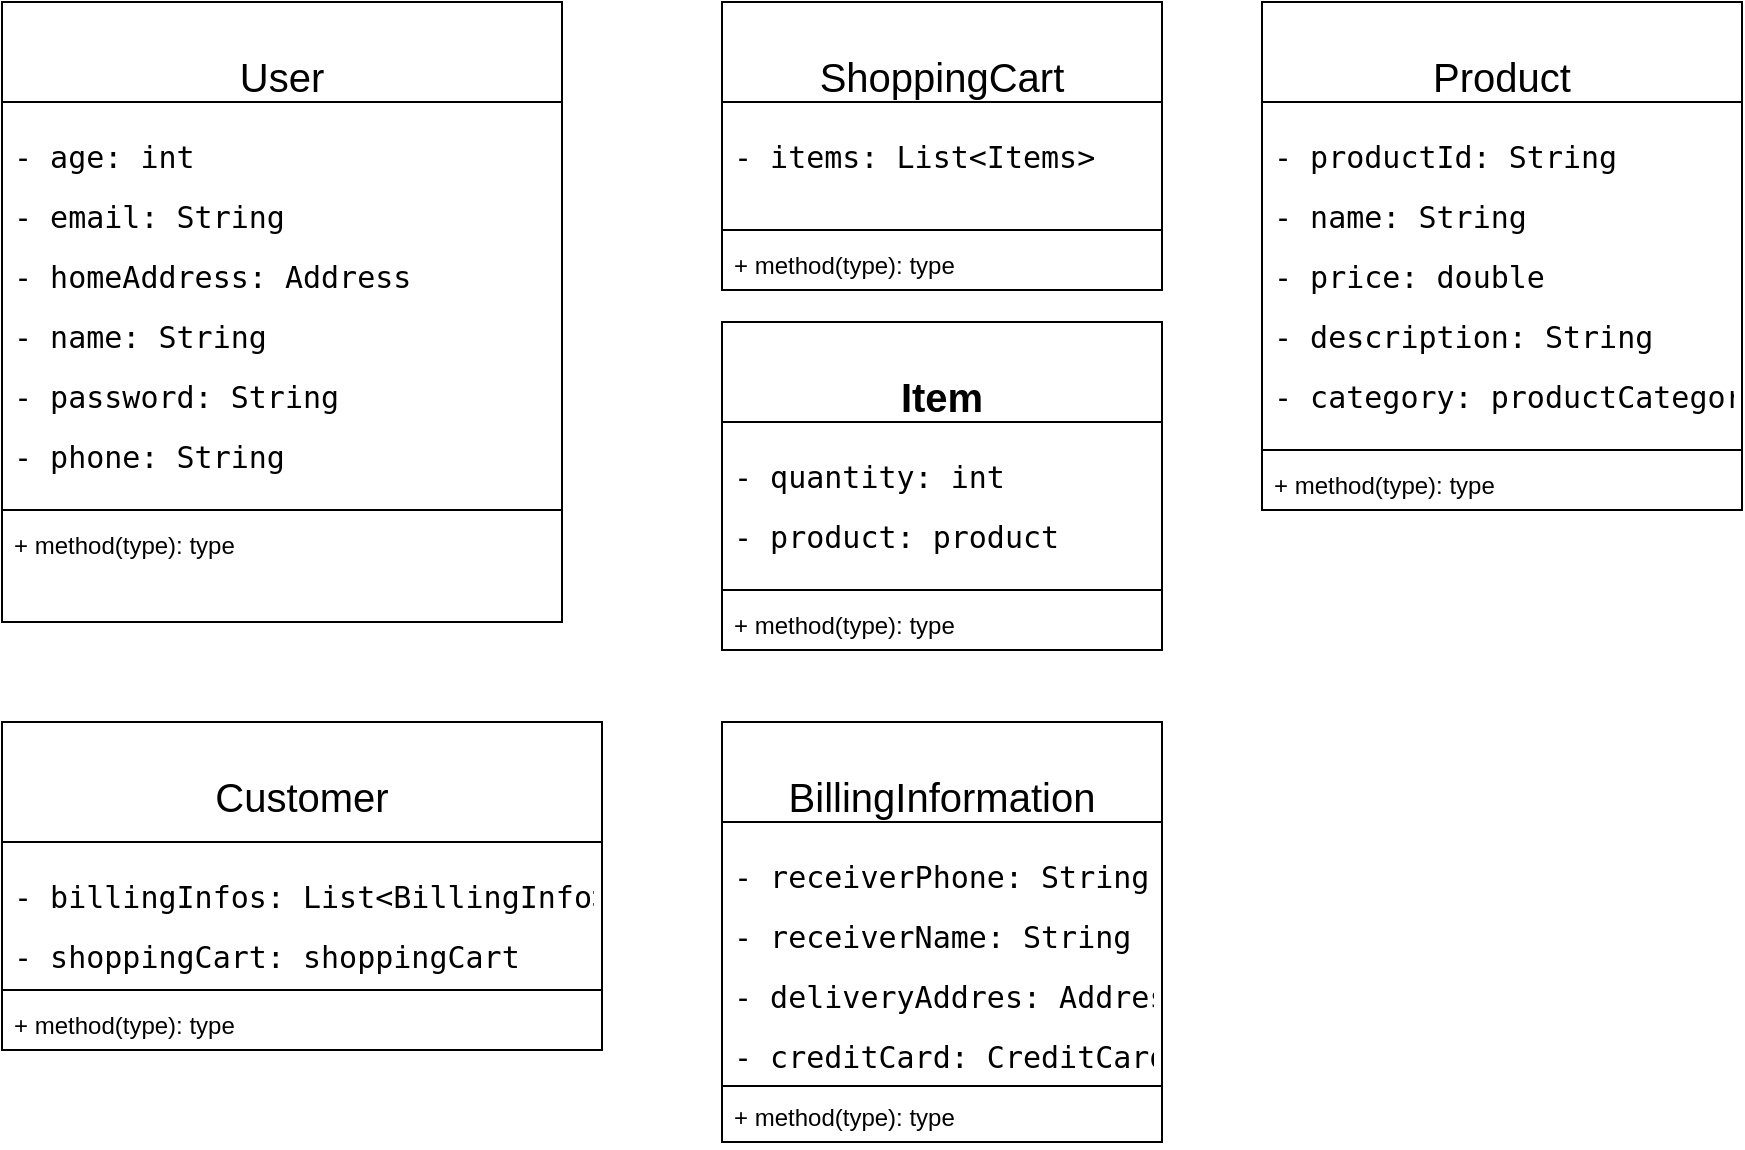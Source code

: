 <mxfile version="26.0.11">
  <diagram name="Page-1" id="6hFDWEEXpBFmwwk2ewpd">
    <mxGraphModel dx="1563" dy="795" grid="1" gridSize="10" guides="1" tooltips="1" connect="1" arrows="1" fold="1" page="1" pageScale="1" pageWidth="850" pageHeight="1400" math="0" shadow="0">
      <root>
        <mxCell id="0" />
        <mxCell id="1" parent="0" />
        <mxCell id="PNczxdBelY0AtW4341aL-6" value="&lt;h1&gt;&lt;font style=&quot;font-weight: normal; font-size: 20px;&quot;&gt;User&lt;/font&gt;&lt;/h1&gt;" style="swimlane;fontStyle=1;align=center;verticalAlign=top;childLayout=stackLayout;horizontal=1;startSize=50;horizontalStack=0;resizeParent=1;resizeParentMax=0;resizeLast=0;collapsible=1;marginBottom=0;whiteSpace=wrap;html=1;" vertex="1" parent="1">
          <mxGeometry x="30" y="40" width="280" height="310" as="geometry" />
        </mxCell>
        <mxCell id="PNczxdBelY0AtW4341aL-7" value="&lt;pre&gt;&lt;font style=&quot;font-size: 15px;&quot;&gt;- age: int&lt;/font&gt;&lt;/pre&gt;&lt;pre&gt;&lt;font style=&quot;font-size: 15px;&quot;&gt;- email: String&lt;/font&gt;&lt;/pre&gt;&lt;pre&gt;&lt;font style=&quot;font-size: 15px;&quot;&gt;- homeAddress: Address&lt;/font&gt;&lt;/pre&gt;&lt;pre&gt;&lt;font style=&quot;font-size: 15px;&quot;&gt;- name: String&lt;/font&gt;&lt;/pre&gt;&lt;pre&gt;&lt;font style=&quot;font-size: 15px;&quot;&gt;- password: String&lt;/font&gt;&lt;/pre&gt;&lt;pre&gt;&lt;font style=&quot;font-size: 15px;&quot;&gt;- phone: String&lt;/font&gt;&lt;/pre&gt;" style="text;strokeColor=none;fillColor=none;align=left;verticalAlign=top;spacingLeft=4;spacingRight=4;overflow=hidden;rotatable=0;points=[[0,0.5],[1,0.5]];portConstraint=eastwest;whiteSpace=wrap;html=1;" vertex="1" parent="PNczxdBelY0AtW4341aL-6">
          <mxGeometry y="50" width="280" height="200" as="geometry" />
        </mxCell>
        <mxCell id="PNczxdBelY0AtW4341aL-8" value="" style="line;strokeWidth=1;fillColor=none;align=left;verticalAlign=middle;spacingTop=-1;spacingLeft=3;spacingRight=3;rotatable=0;labelPosition=right;points=[];portConstraint=eastwest;strokeColor=inherit;" vertex="1" parent="PNczxdBelY0AtW4341aL-6">
          <mxGeometry y="250" width="280" height="8" as="geometry" />
        </mxCell>
        <mxCell id="PNczxdBelY0AtW4341aL-9" value="+ method(type): type" style="text;strokeColor=none;fillColor=none;align=left;verticalAlign=top;spacingLeft=4;spacingRight=4;overflow=hidden;rotatable=0;points=[[0,0.5],[1,0.5]];portConstraint=eastwest;whiteSpace=wrap;html=1;" vertex="1" parent="PNczxdBelY0AtW4341aL-6">
          <mxGeometry y="258" width="280" height="52" as="geometry" />
        </mxCell>
        <mxCell id="PNczxdBelY0AtW4341aL-12" value="&lt;h1&gt;&lt;span style=&quot;font-weight: normal;&quot;&gt;&lt;font style=&quot;font-size: 20px;&quot;&gt;ShoppingCart&lt;/font&gt;&lt;/span&gt;&lt;/h1&gt;" style="swimlane;fontStyle=1;align=center;verticalAlign=top;childLayout=stackLayout;horizontal=1;startSize=50;horizontalStack=0;resizeParent=1;resizeParentMax=0;resizeLast=0;collapsible=1;marginBottom=0;whiteSpace=wrap;html=1;" vertex="1" parent="1">
          <mxGeometry x="390" y="40" width="220" height="144" as="geometry" />
        </mxCell>
        <mxCell id="PNczxdBelY0AtW4341aL-13" value="&lt;pre&gt;&lt;font style=&quot;font-size: 15px;&quot;&gt;- items: List&amp;lt;Items&amp;gt;&lt;/font&gt;&lt;/pre&gt;" style="text;strokeColor=none;fillColor=none;align=left;verticalAlign=top;spacingLeft=4;spacingRight=4;overflow=hidden;rotatable=0;points=[[0,0.5],[1,0.5]];portConstraint=eastwest;whiteSpace=wrap;html=1;" vertex="1" parent="PNczxdBelY0AtW4341aL-12">
          <mxGeometry y="50" width="220" height="60" as="geometry" />
        </mxCell>
        <mxCell id="PNczxdBelY0AtW4341aL-14" value="" style="line;strokeWidth=1;fillColor=none;align=left;verticalAlign=middle;spacingTop=-1;spacingLeft=3;spacingRight=3;rotatable=0;labelPosition=right;points=[];portConstraint=eastwest;strokeColor=inherit;" vertex="1" parent="PNczxdBelY0AtW4341aL-12">
          <mxGeometry y="110" width="220" height="8" as="geometry" />
        </mxCell>
        <mxCell id="PNczxdBelY0AtW4341aL-15" value="+ method(type): type" style="text;strokeColor=none;fillColor=none;align=left;verticalAlign=top;spacingLeft=4;spacingRight=4;overflow=hidden;rotatable=0;points=[[0,0.5],[1,0.5]];portConstraint=eastwest;whiteSpace=wrap;html=1;" vertex="1" parent="PNczxdBelY0AtW4341aL-12">
          <mxGeometry y="118" width="220" height="26" as="geometry" />
        </mxCell>
        <mxCell id="PNczxdBelY0AtW4341aL-21" value="&lt;h1&gt;&lt;font style=&quot;font-size: 20px;&quot;&gt;Item&lt;/font&gt;&lt;/h1&gt;" style="swimlane;fontStyle=1;align=center;verticalAlign=top;childLayout=stackLayout;horizontal=1;startSize=50;horizontalStack=0;resizeParent=1;resizeParentMax=0;resizeLast=0;collapsible=1;marginBottom=0;whiteSpace=wrap;html=1;" vertex="1" parent="1">
          <mxGeometry x="390" y="200" width="220" height="164" as="geometry" />
        </mxCell>
        <mxCell id="PNczxdBelY0AtW4341aL-22" value="&lt;pre&gt;&lt;font style=&quot;font-size: 15px;&quot;&gt;- quantity: int&lt;/font&gt;&lt;/pre&gt;&lt;pre&gt;&lt;font style=&quot;font-size: 15px;&quot;&gt;- product: product&lt;/font&gt;&lt;/pre&gt;" style="text;strokeColor=none;fillColor=none;align=left;verticalAlign=top;spacingLeft=4;spacingRight=4;overflow=hidden;rotatable=0;points=[[0,0.5],[1,0.5]];portConstraint=eastwest;whiteSpace=wrap;html=1;" vertex="1" parent="PNczxdBelY0AtW4341aL-21">
          <mxGeometry y="50" width="220" height="80" as="geometry" />
        </mxCell>
        <mxCell id="PNczxdBelY0AtW4341aL-23" value="" style="line;strokeWidth=1;fillColor=none;align=left;verticalAlign=middle;spacingTop=-1;spacingLeft=3;spacingRight=3;rotatable=0;labelPosition=right;points=[];portConstraint=eastwest;strokeColor=inherit;" vertex="1" parent="PNczxdBelY0AtW4341aL-21">
          <mxGeometry y="130" width="220" height="8" as="geometry" />
        </mxCell>
        <mxCell id="PNczxdBelY0AtW4341aL-24" value="+ method(type): type" style="text;strokeColor=none;fillColor=none;align=left;verticalAlign=top;spacingLeft=4;spacingRight=4;overflow=hidden;rotatable=0;points=[[0,0.5],[1,0.5]];portConstraint=eastwest;whiteSpace=wrap;html=1;" vertex="1" parent="PNczxdBelY0AtW4341aL-21">
          <mxGeometry y="138" width="220" height="26" as="geometry" />
        </mxCell>
        <mxCell id="PNczxdBelY0AtW4341aL-25" value="&lt;h1&gt;&lt;span style=&quot;font-weight: normal;&quot;&gt;&lt;font style=&quot;font-size: 20px;&quot;&gt;Product&lt;/font&gt;&lt;/span&gt;&lt;/h1&gt;" style="swimlane;fontStyle=1;align=center;verticalAlign=top;childLayout=stackLayout;horizontal=1;startSize=50;horizontalStack=0;resizeParent=1;resizeParentMax=0;resizeLast=0;collapsible=1;marginBottom=0;whiteSpace=wrap;html=1;" vertex="1" parent="1">
          <mxGeometry x="660" y="40" width="240" height="254" as="geometry" />
        </mxCell>
        <mxCell id="PNczxdBelY0AtW4341aL-26" value="&lt;pre&gt;&lt;font style=&quot;font-size: 15px;&quot;&gt;- productId: String&lt;/font&gt;&lt;/pre&gt;&lt;pre&gt;&lt;font style=&quot;font-size: 15px;&quot;&gt;- name: String&lt;/font&gt;&lt;/pre&gt;&lt;pre&gt;&lt;font style=&quot;font-size: 15px;&quot;&gt;- price: double&lt;/font&gt;&lt;/pre&gt;&lt;pre&gt;&lt;font style=&quot;font-size: 15px;&quot;&gt;- description: String&lt;/font&gt;&lt;/pre&gt;&lt;pre&gt;&lt;font style=&quot;font-size: 15px;&quot;&gt;- category: productCategory&lt;/font&gt;&lt;/pre&gt;" style="text;strokeColor=none;fillColor=none;align=left;verticalAlign=top;spacingLeft=4;spacingRight=4;overflow=hidden;rotatable=0;points=[[0,0.5],[1,0.5]];portConstraint=eastwest;whiteSpace=wrap;html=1;" vertex="1" parent="PNczxdBelY0AtW4341aL-25">
          <mxGeometry y="50" width="240" height="170" as="geometry" />
        </mxCell>
        <mxCell id="PNczxdBelY0AtW4341aL-27" value="" style="line;strokeWidth=1;fillColor=none;align=left;verticalAlign=middle;spacingTop=-1;spacingLeft=3;spacingRight=3;rotatable=0;labelPosition=right;points=[];portConstraint=eastwest;strokeColor=inherit;" vertex="1" parent="PNczxdBelY0AtW4341aL-25">
          <mxGeometry y="220" width="240" height="8" as="geometry" />
        </mxCell>
        <mxCell id="PNczxdBelY0AtW4341aL-28" value="+ method(type): type" style="text;strokeColor=none;fillColor=none;align=left;verticalAlign=top;spacingLeft=4;spacingRight=4;overflow=hidden;rotatable=0;points=[[0,0.5],[1,0.5]];portConstraint=eastwest;whiteSpace=wrap;html=1;" vertex="1" parent="PNczxdBelY0AtW4341aL-25">
          <mxGeometry y="228" width="240" height="26" as="geometry" />
        </mxCell>
        <mxCell id="PNczxdBelY0AtW4341aL-30" value="&lt;h1&gt;&lt;span style=&quot;font-weight: normal;&quot;&gt;&lt;font style=&quot;font-size: 20px;&quot;&gt;Customer&lt;/font&gt;&lt;/span&gt;&lt;/h1&gt;" style="swimlane;fontStyle=1;align=center;verticalAlign=top;childLayout=stackLayout;horizontal=1;startSize=60;horizontalStack=0;resizeParent=1;resizeParentMax=0;resizeLast=0;collapsible=1;marginBottom=0;whiteSpace=wrap;html=1;" vertex="1" parent="1">
          <mxGeometry x="30" y="400" width="300" height="164" as="geometry" />
        </mxCell>
        <mxCell id="PNczxdBelY0AtW4341aL-31" value="&lt;pre&gt;&lt;font style=&quot;font-size: 15px;&quot;&gt;- billingInfos: List&amp;lt;BillingInfo&amp;gt;&lt;/font&gt;&lt;/pre&gt;&lt;pre&gt;&lt;font style=&quot;font-size: 15px;&quot;&gt;- shoppingCart: shoppingCart&lt;/font&gt;&lt;/pre&gt;" style="text;strokeColor=none;fillColor=none;align=left;verticalAlign=top;spacingLeft=4;spacingRight=4;overflow=hidden;rotatable=0;points=[[0,0.5],[1,0.5]];portConstraint=eastwest;whiteSpace=wrap;html=1;" vertex="1" parent="PNczxdBelY0AtW4341aL-30">
          <mxGeometry y="60" width="300" height="70" as="geometry" />
        </mxCell>
        <mxCell id="PNczxdBelY0AtW4341aL-32" value="" style="line;strokeWidth=1;fillColor=none;align=left;verticalAlign=middle;spacingTop=-1;spacingLeft=3;spacingRight=3;rotatable=0;labelPosition=right;points=[];portConstraint=eastwest;strokeColor=inherit;" vertex="1" parent="PNczxdBelY0AtW4341aL-30">
          <mxGeometry y="130" width="300" height="8" as="geometry" />
        </mxCell>
        <mxCell id="PNczxdBelY0AtW4341aL-33" value="+ method(type): type" style="text;strokeColor=none;fillColor=none;align=left;verticalAlign=top;spacingLeft=4;spacingRight=4;overflow=hidden;rotatable=0;points=[[0,0.5],[1,0.5]];portConstraint=eastwest;whiteSpace=wrap;html=1;" vertex="1" parent="PNczxdBelY0AtW4341aL-30">
          <mxGeometry y="138" width="300" height="26" as="geometry" />
        </mxCell>
        <mxCell id="PNczxdBelY0AtW4341aL-34" value="&lt;h1&gt;&lt;span style=&quot;font-weight: normal;&quot;&gt;&lt;font style=&quot;font-size: 20px;&quot;&gt;BillingInformation&lt;/font&gt;&lt;/span&gt;&lt;/h1&gt;" style="swimlane;fontStyle=1;align=center;verticalAlign=top;childLayout=stackLayout;horizontal=1;startSize=50;horizontalStack=0;resizeParent=1;resizeParentMax=0;resizeLast=0;collapsible=1;marginBottom=0;whiteSpace=wrap;html=1;" vertex="1" parent="1">
          <mxGeometry x="390" y="400" width="220" height="210" as="geometry" />
        </mxCell>
        <mxCell id="PNczxdBelY0AtW4341aL-35" value="&lt;pre&gt;&lt;font style=&quot;font-size: 15px;&quot;&gt;- receiverPhone: String&lt;/font&gt;&lt;/pre&gt;&lt;pre&gt;&lt;font style=&quot;font-size: 15px;&quot;&gt;- receiverName: String&lt;/font&gt;&lt;/pre&gt;&lt;pre&gt;&lt;font style=&quot;font-size: 15px;&quot;&gt;- deliveryAddres: Address&lt;/font&gt;&lt;/pre&gt;&lt;pre&gt;&lt;font style=&quot;font-size: 15px;&quot;&gt;- creditCard: CreditCard&lt;/font&gt;&lt;/pre&gt;" style="text;strokeColor=none;fillColor=none;align=left;verticalAlign=top;spacingLeft=4;spacingRight=4;overflow=hidden;rotatable=0;points=[[0,0.5],[1,0.5]];portConstraint=eastwest;whiteSpace=wrap;html=1;" vertex="1" parent="PNczxdBelY0AtW4341aL-34">
          <mxGeometry y="50" width="220" height="130" as="geometry" />
        </mxCell>
        <mxCell id="PNczxdBelY0AtW4341aL-36" value="" style="line;strokeWidth=1;fillColor=none;align=left;verticalAlign=middle;spacingTop=-1;spacingLeft=3;spacingRight=3;rotatable=0;labelPosition=right;points=[];portConstraint=eastwest;strokeColor=inherit;" vertex="1" parent="PNczxdBelY0AtW4341aL-34">
          <mxGeometry y="180" width="220" height="4" as="geometry" />
        </mxCell>
        <mxCell id="PNczxdBelY0AtW4341aL-37" value="+ method(type): type" style="text;strokeColor=none;fillColor=none;align=left;verticalAlign=top;spacingLeft=4;spacingRight=4;overflow=hidden;rotatable=0;points=[[0,0.5],[1,0.5]];portConstraint=eastwest;whiteSpace=wrap;html=1;" vertex="1" parent="PNczxdBelY0AtW4341aL-34">
          <mxGeometry y="184" width="220" height="26" as="geometry" />
        </mxCell>
      </root>
    </mxGraphModel>
  </diagram>
</mxfile>
